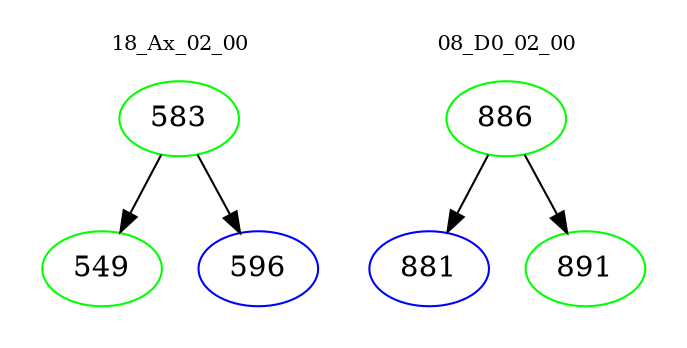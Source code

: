 digraph{
subgraph cluster_0 {
color = white
label = "18_Ax_02_00";
fontsize=10;
T0_583 [label="583", color="green"]
T0_583 -> T0_549 [color="black"]
T0_549 [label="549", color="green"]
T0_583 -> T0_596 [color="black"]
T0_596 [label="596", color="blue"]
}
subgraph cluster_1 {
color = white
label = "08_D0_02_00";
fontsize=10;
T1_886 [label="886", color="green"]
T1_886 -> T1_881 [color="black"]
T1_881 [label="881", color="blue"]
T1_886 -> T1_891 [color="black"]
T1_891 [label="891", color="green"]
}
}
